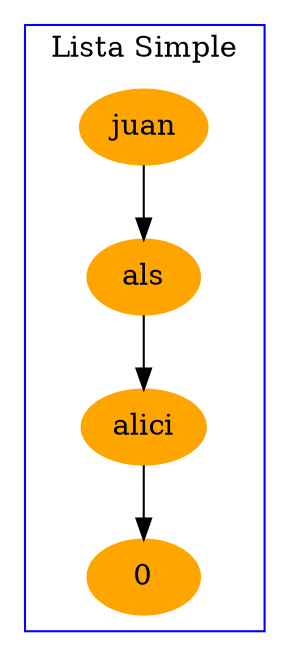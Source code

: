 digraph Lista_simple{
subgraph cluster_1{
	 node[style=filled,color=orange];
	juan->als
	als->alici
	alici->0
	0; 
	 label = " Lista Simple " ;
	 color=blue	}
}